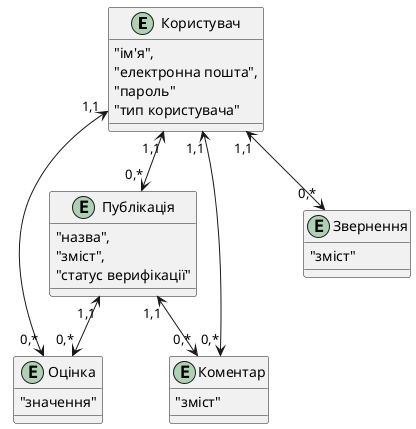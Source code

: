 @startuml
entity Користувач {
    "ім'я",
    "електронна пошта",
    "пароль"
    "тип користувача"
}

entity Оцінка {
    "значення"
}
entity Коментар {
    "зміст"
}
entity Публікація {
    "назва",
    "зміст",
    "статус верифікації"
}
entity Звернення {
    "зміст"
}

Користувач "1,1"<-->"0,*" Публікація
Публікація "1,1"<-->"0,*" Оцінка
Публікація "1,1"<-->"0,*" Коментар
Користувач "1,1"<-->"0,*" Оцінка
Користувач "1,1"<-->"0,*" Коментар
Користувач "1,1"<-->"0,*" Звернення
@enduml
